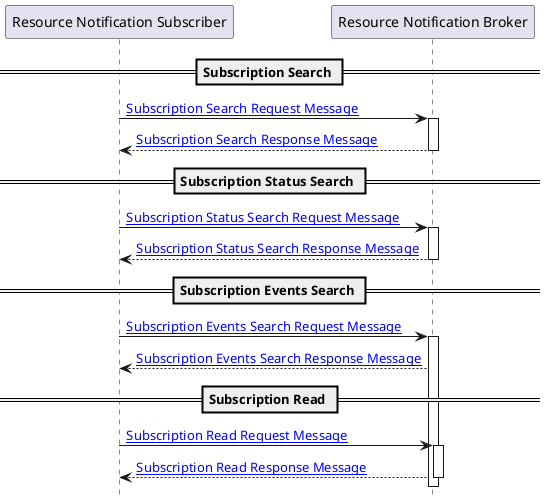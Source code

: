 @startuml
hide footbox
participant "Resource Notification Subscriber" as  Subscriber
participant "Resource Notification Broker" as  Broker


== Subscription Search ==
Subscriber -> Broker :  [[ITI-113.html#2311341-subscription-search-request-message Subscription Search Request Message]] 
activate Broker
Broker --> Subscriber : [[ITI-113.html#2311342-subscription-search-response-message Subscription Search Response Message]] 
deactivate Broker

== Subscription Status Search ==
Subscriber -> Broker : [[ITI-113.html#2311343-subscription-status-search-request-message Subscription Status Search Request Message]] 
activate Broker
Broker --> Subscriber : [[ITI-113.html#2311344-subscription-status-search-response-message Subscription Status Search Response Message]] 
deactivate Broker

== Subscription Events Search ==
Subscriber -> Broker : [[ITI-113.html#2311345-subscription-events-search-request-message Subscription Events Search Request Message]] 
activate Broker
Broker --> Subscriber : [[ITI-113.html#2311346-subscription-events-search-response-message Subscription Events Search Response Message]] 

== Subscription Read ==
Subscriber -> Broker : [[ITI-113.html#2311347-subscription-read-request-message Subscription Read Request Message]] 
activate Broker
Broker --> Subscriber : [[ITI-113.html#2311348-subscription-read-response-message Subscription Read Response Message]] 

deactivate Broker

@enduml
